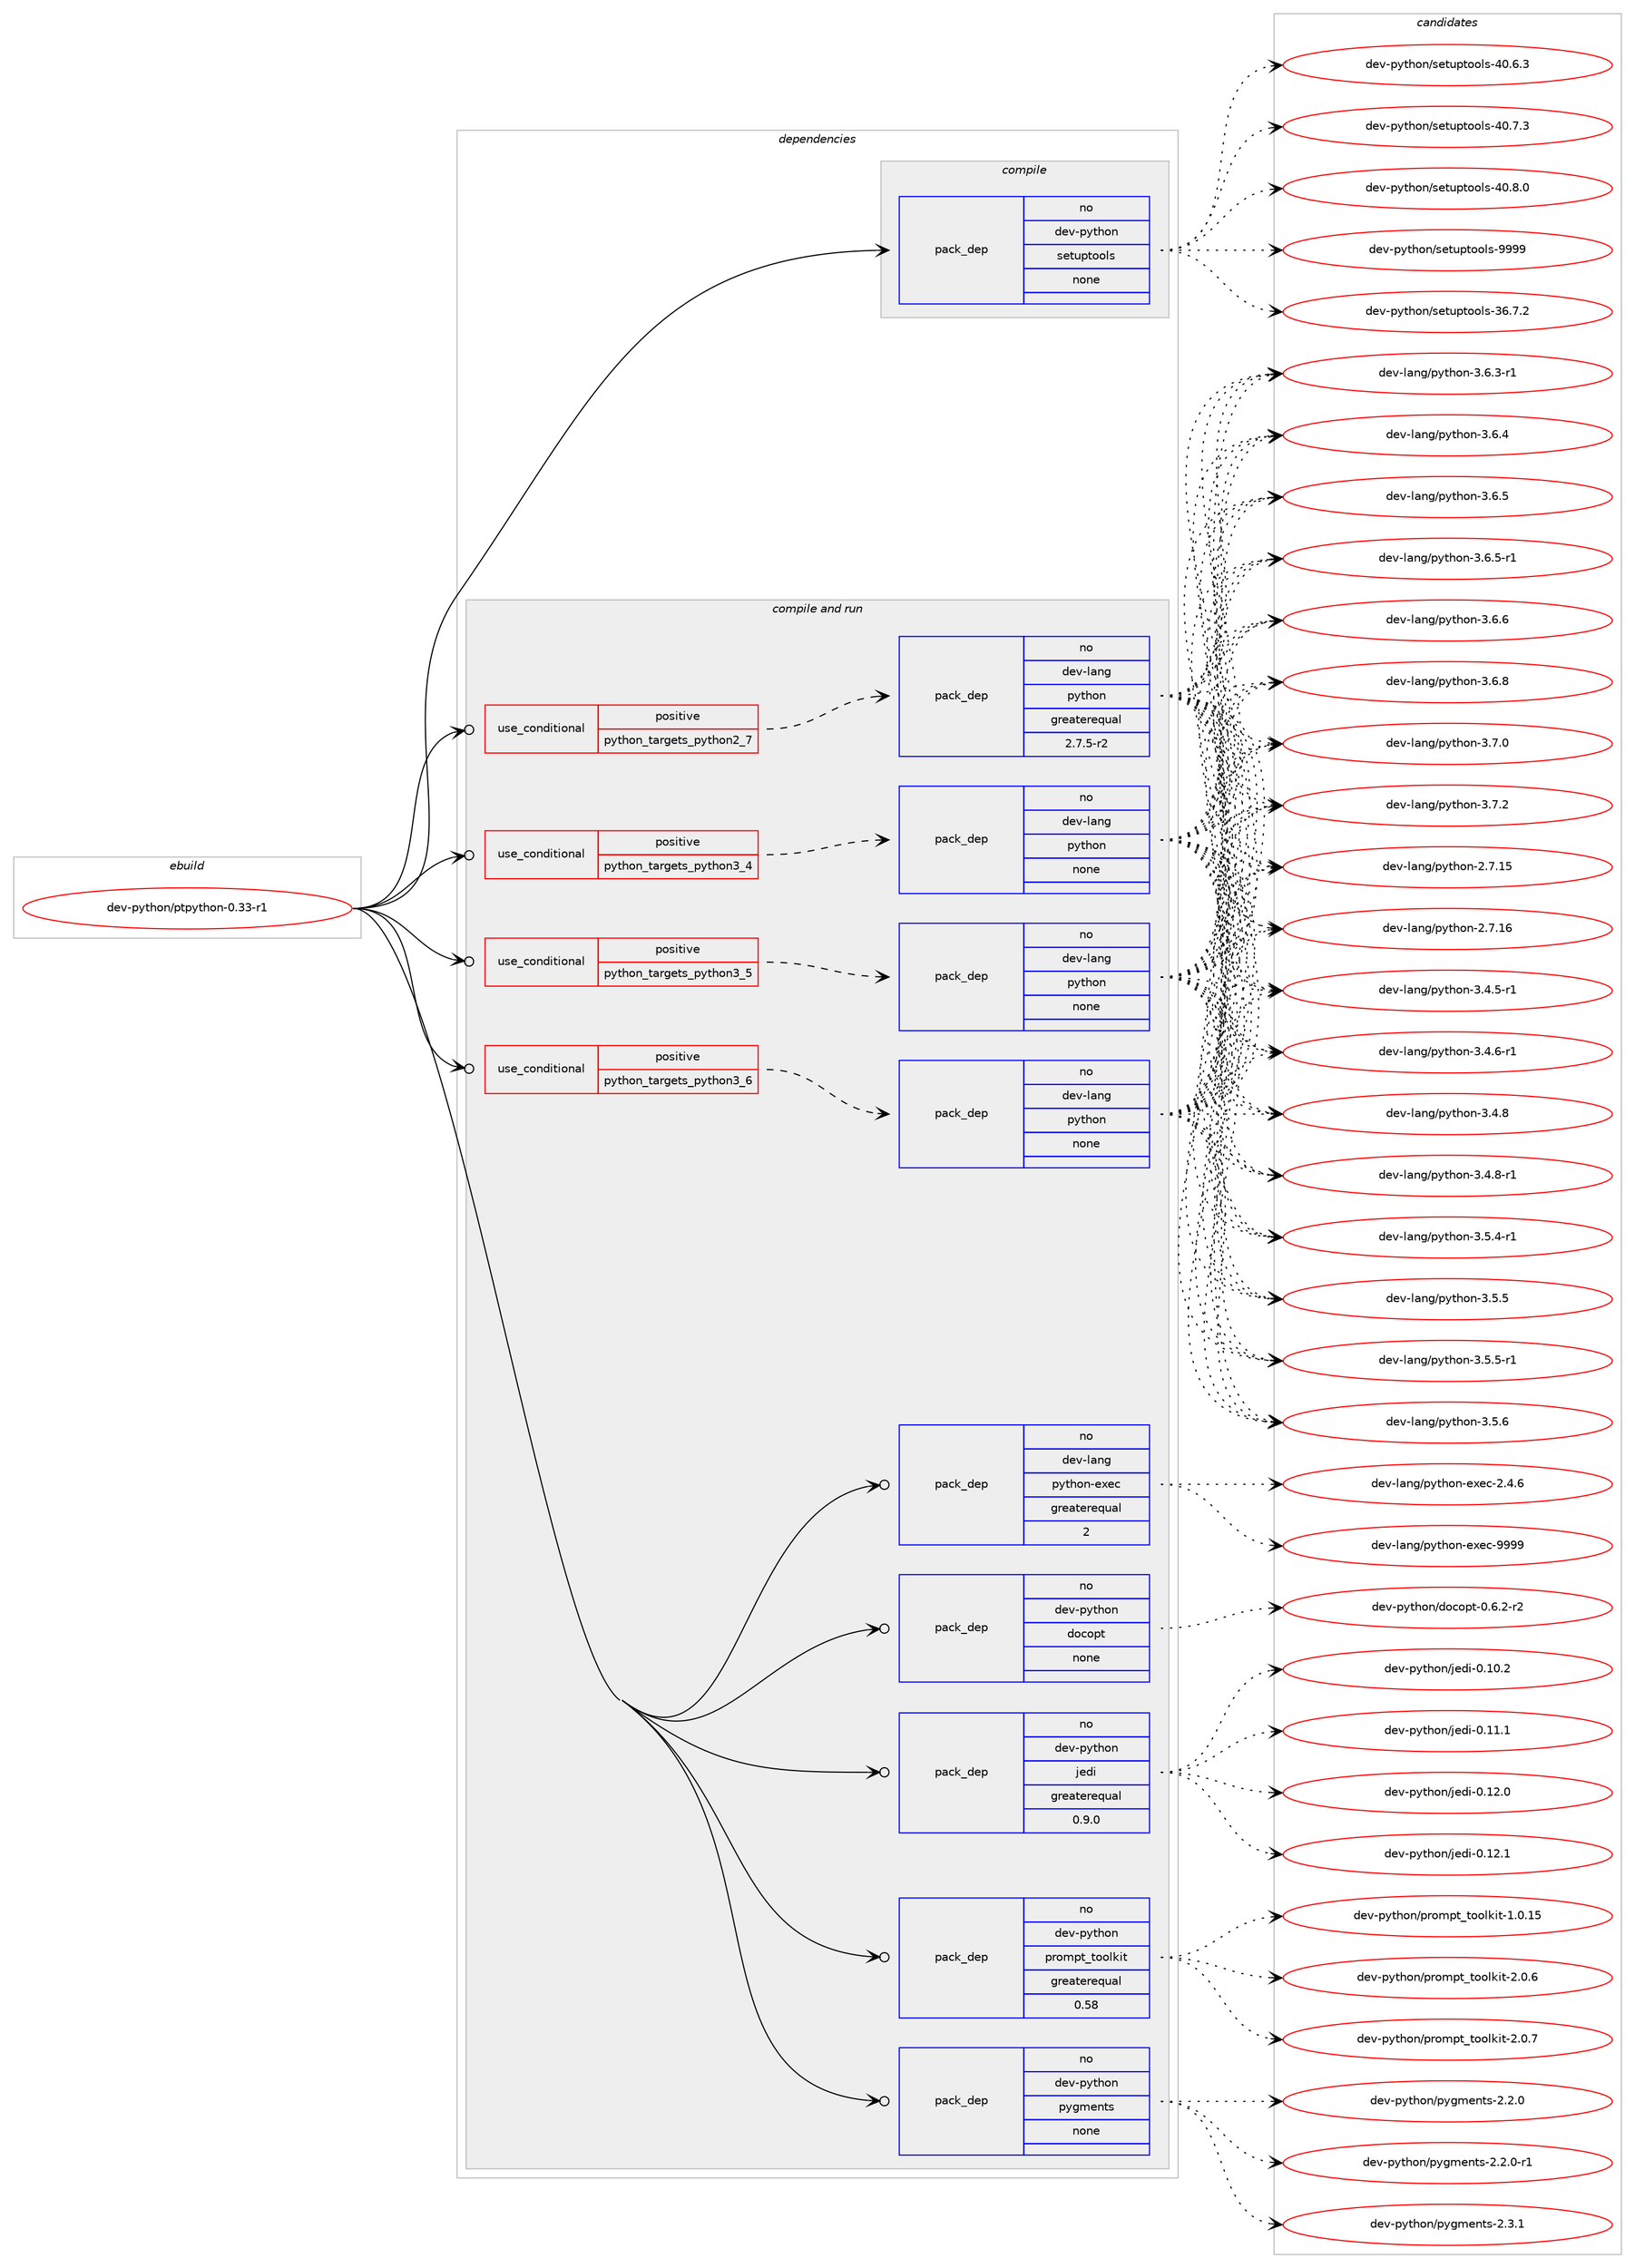 digraph prolog {

# *************
# Graph options
# *************

newrank=true;
concentrate=true;
compound=true;
graph [rankdir=LR,fontname=Helvetica,fontsize=10,ranksep=1.5];#, ranksep=2.5, nodesep=0.2];
edge  [arrowhead=vee];
node  [fontname=Helvetica,fontsize=10];

# **********
# The ebuild
# **********

subgraph cluster_leftcol {
color=gray;
rank=same;
label=<<i>ebuild</i>>;
id [label="dev-python/ptpython-0.33-r1", color=red, width=4, href="../dev-python/ptpython-0.33-r1.svg"];
}

# ****************
# The dependencies
# ****************

subgraph cluster_midcol {
color=gray;
label=<<i>dependencies</i>>;
subgraph cluster_compile {
fillcolor="#eeeeee";
style=filled;
label=<<i>compile</i>>;
subgraph pack1023697 {
dependency1426996 [label=<<TABLE BORDER="0" CELLBORDER="1" CELLSPACING="0" CELLPADDING="4" WIDTH="220"><TR><TD ROWSPAN="6" CELLPADDING="30">pack_dep</TD></TR><TR><TD WIDTH="110">no</TD></TR><TR><TD>dev-python</TD></TR><TR><TD>setuptools</TD></TR><TR><TD>none</TD></TR><TR><TD></TD></TR></TABLE>>, shape=none, color=blue];
}
id:e -> dependency1426996:w [weight=20,style="solid",arrowhead="vee"];
}
subgraph cluster_compileandrun {
fillcolor="#eeeeee";
style=filled;
label=<<i>compile and run</i>>;
subgraph cond379985 {
dependency1426997 [label=<<TABLE BORDER="0" CELLBORDER="1" CELLSPACING="0" CELLPADDING="4"><TR><TD ROWSPAN="3" CELLPADDING="10">use_conditional</TD></TR><TR><TD>positive</TD></TR><TR><TD>python_targets_python2_7</TD></TR></TABLE>>, shape=none, color=red];
subgraph pack1023698 {
dependency1426998 [label=<<TABLE BORDER="0" CELLBORDER="1" CELLSPACING="0" CELLPADDING="4" WIDTH="220"><TR><TD ROWSPAN="6" CELLPADDING="30">pack_dep</TD></TR><TR><TD WIDTH="110">no</TD></TR><TR><TD>dev-lang</TD></TR><TR><TD>python</TD></TR><TR><TD>greaterequal</TD></TR><TR><TD>2.7.5-r2</TD></TR></TABLE>>, shape=none, color=blue];
}
dependency1426997:e -> dependency1426998:w [weight=20,style="dashed",arrowhead="vee"];
}
id:e -> dependency1426997:w [weight=20,style="solid",arrowhead="odotvee"];
subgraph cond379986 {
dependency1426999 [label=<<TABLE BORDER="0" CELLBORDER="1" CELLSPACING="0" CELLPADDING="4"><TR><TD ROWSPAN="3" CELLPADDING="10">use_conditional</TD></TR><TR><TD>positive</TD></TR><TR><TD>python_targets_python3_4</TD></TR></TABLE>>, shape=none, color=red];
subgraph pack1023699 {
dependency1427000 [label=<<TABLE BORDER="0" CELLBORDER="1" CELLSPACING="0" CELLPADDING="4" WIDTH="220"><TR><TD ROWSPAN="6" CELLPADDING="30">pack_dep</TD></TR><TR><TD WIDTH="110">no</TD></TR><TR><TD>dev-lang</TD></TR><TR><TD>python</TD></TR><TR><TD>none</TD></TR><TR><TD></TD></TR></TABLE>>, shape=none, color=blue];
}
dependency1426999:e -> dependency1427000:w [weight=20,style="dashed",arrowhead="vee"];
}
id:e -> dependency1426999:w [weight=20,style="solid",arrowhead="odotvee"];
subgraph cond379987 {
dependency1427001 [label=<<TABLE BORDER="0" CELLBORDER="1" CELLSPACING="0" CELLPADDING="4"><TR><TD ROWSPAN="3" CELLPADDING="10">use_conditional</TD></TR><TR><TD>positive</TD></TR><TR><TD>python_targets_python3_5</TD></TR></TABLE>>, shape=none, color=red];
subgraph pack1023700 {
dependency1427002 [label=<<TABLE BORDER="0" CELLBORDER="1" CELLSPACING="0" CELLPADDING="4" WIDTH="220"><TR><TD ROWSPAN="6" CELLPADDING="30">pack_dep</TD></TR><TR><TD WIDTH="110">no</TD></TR><TR><TD>dev-lang</TD></TR><TR><TD>python</TD></TR><TR><TD>none</TD></TR><TR><TD></TD></TR></TABLE>>, shape=none, color=blue];
}
dependency1427001:e -> dependency1427002:w [weight=20,style="dashed",arrowhead="vee"];
}
id:e -> dependency1427001:w [weight=20,style="solid",arrowhead="odotvee"];
subgraph cond379988 {
dependency1427003 [label=<<TABLE BORDER="0" CELLBORDER="1" CELLSPACING="0" CELLPADDING="4"><TR><TD ROWSPAN="3" CELLPADDING="10">use_conditional</TD></TR><TR><TD>positive</TD></TR><TR><TD>python_targets_python3_6</TD></TR></TABLE>>, shape=none, color=red];
subgraph pack1023701 {
dependency1427004 [label=<<TABLE BORDER="0" CELLBORDER="1" CELLSPACING="0" CELLPADDING="4" WIDTH="220"><TR><TD ROWSPAN="6" CELLPADDING="30">pack_dep</TD></TR><TR><TD WIDTH="110">no</TD></TR><TR><TD>dev-lang</TD></TR><TR><TD>python</TD></TR><TR><TD>none</TD></TR><TR><TD></TD></TR></TABLE>>, shape=none, color=blue];
}
dependency1427003:e -> dependency1427004:w [weight=20,style="dashed",arrowhead="vee"];
}
id:e -> dependency1427003:w [weight=20,style="solid",arrowhead="odotvee"];
subgraph pack1023702 {
dependency1427005 [label=<<TABLE BORDER="0" CELLBORDER="1" CELLSPACING="0" CELLPADDING="4" WIDTH="220"><TR><TD ROWSPAN="6" CELLPADDING="30">pack_dep</TD></TR><TR><TD WIDTH="110">no</TD></TR><TR><TD>dev-lang</TD></TR><TR><TD>python-exec</TD></TR><TR><TD>greaterequal</TD></TR><TR><TD>2</TD></TR></TABLE>>, shape=none, color=blue];
}
id:e -> dependency1427005:w [weight=20,style="solid",arrowhead="odotvee"];
subgraph pack1023703 {
dependency1427006 [label=<<TABLE BORDER="0" CELLBORDER="1" CELLSPACING="0" CELLPADDING="4" WIDTH="220"><TR><TD ROWSPAN="6" CELLPADDING="30">pack_dep</TD></TR><TR><TD WIDTH="110">no</TD></TR><TR><TD>dev-python</TD></TR><TR><TD>docopt</TD></TR><TR><TD>none</TD></TR><TR><TD></TD></TR></TABLE>>, shape=none, color=blue];
}
id:e -> dependency1427006:w [weight=20,style="solid",arrowhead="odotvee"];
subgraph pack1023704 {
dependency1427007 [label=<<TABLE BORDER="0" CELLBORDER="1" CELLSPACING="0" CELLPADDING="4" WIDTH="220"><TR><TD ROWSPAN="6" CELLPADDING="30">pack_dep</TD></TR><TR><TD WIDTH="110">no</TD></TR><TR><TD>dev-python</TD></TR><TR><TD>jedi</TD></TR><TR><TD>greaterequal</TD></TR><TR><TD>0.9.0</TD></TR></TABLE>>, shape=none, color=blue];
}
id:e -> dependency1427007:w [weight=20,style="solid",arrowhead="odotvee"];
subgraph pack1023705 {
dependency1427008 [label=<<TABLE BORDER="0" CELLBORDER="1" CELLSPACING="0" CELLPADDING="4" WIDTH="220"><TR><TD ROWSPAN="6" CELLPADDING="30">pack_dep</TD></TR><TR><TD WIDTH="110">no</TD></TR><TR><TD>dev-python</TD></TR><TR><TD>prompt_toolkit</TD></TR><TR><TD>greaterequal</TD></TR><TR><TD>0.58</TD></TR></TABLE>>, shape=none, color=blue];
}
id:e -> dependency1427008:w [weight=20,style="solid",arrowhead="odotvee"];
subgraph pack1023706 {
dependency1427009 [label=<<TABLE BORDER="0" CELLBORDER="1" CELLSPACING="0" CELLPADDING="4" WIDTH="220"><TR><TD ROWSPAN="6" CELLPADDING="30">pack_dep</TD></TR><TR><TD WIDTH="110">no</TD></TR><TR><TD>dev-python</TD></TR><TR><TD>pygments</TD></TR><TR><TD>none</TD></TR><TR><TD></TD></TR></TABLE>>, shape=none, color=blue];
}
id:e -> dependency1427009:w [weight=20,style="solid",arrowhead="odotvee"];
}
subgraph cluster_run {
fillcolor="#eeeeee";
style=filled;
label=<<i>run</i>>;
}
}

# **************
# The candidates
# **************

subgraph cluster_choices {
rank=same;
color=gray;
label=<<i>candidates</i>>;

subgraph choice1023697 {
color=black;
nodesep=1;
choice100101118451121211161041111104711510111611711211611111110811545515446554650 [label="dev-python/setuptools-36.7.2", color=red, width=4,href="../dev-python/setuptools-36.7.2.svg"];
choice100101118451121211161041111104711510111611711211611111110811545524846544651 [label="dev-python/setuptools-40.6.3", color=red, width=4,href="../dev-python/setuptools-40.6.3.svg"];
choice100101118451121211161041111104711510111611711211611111110811545524846554651 [label="dev-python/setuptools-40.7.3", color=red, width=4,href="../dev-python/setuptools-40.7.3.svg"];
choice100101118451121211161041111104711510111611711211611111110811545524846564648 [label="dev-python/setuptools-40.8.0", color=red, width=4,href="../dev-python/setuptools-40.8.0.svg"];
choice10010111845112121116104111110471151011161171121161111111081154557575757 [label="dev-python/setuptools-9999", color=red, width=4,href="../dev-python/setuptools-9999.svg"];
dependency1426996:e -> choice100101118451121211161041111104711510111611711211611111110811545515446554650:w [style=dotted,weight="100"];
dependency1426996:e -> choice100101118451121211161041111104711510111611711211611111110811545524846544651:w [style=dotted,weight="100"];
dependency1426996:e -> choice100101118451121211161041111104711510111611711211611111110811545524846554651:w [style=dotted,weight="100"];
dependency1426996:e -> choice100101118451121211161041111104711510111611711211611111110811545524846564648:w [style=dotted,weight="100"];
dependency1426996:e -> choice10010111845112121116104111110471151011161171121161111111081154557575757:w [style=dotted,weight="100"];
}
subgraph choice1023698 {
color=black;
nodesep=1;
choice10010111845108971101034711212111610411111045504655464953 [label="dev-lang/python-2.7.15", color=red, width=4,href="../dev-lang/python-2.7.15.svg"];
choice10010111845108971101034711212111610411111045504655464954 [label="dev-lang/python-2.7.16", color=red, width=4,href="../dev-lang/python-2.7.16.svg"];
choice1001011184510897110103471121211161041111104551465246534511449 [label="dev-lang/python-3.4.5-r1", color=red, width=4,href="../dev-lang/python-3.4.5-r1.svg"];
choice1001011184510897110103471121211161041111104551465246544511449 [label="dev-lang/python-3.4.6-r1", color=red, width=4,href="../dev-lang/python-3.4.6-r1.svg"];
choice100101118451089711010347112121116104111110455146524656 [label="dev-lang/python-3.4.8", color=red, width=4,href="../dev-lang/python-3.4.8.svg"];
choice1001011184510897110103471121211161041111104551465246564511449 [label="dev-lang/python-3.4.8-r1", color=red, width=4,href="../dev-lang/python-3.4.8-r1.svg"];
choice1001011184510897110103471121211161041111104551465346524511449 [label="dev-lang/python-3.5.4-r1", color=red, width=4,href="../dev-lang/python-3.5.4-r1.svg"];
choice100101118451089711010347112121116104111110455146534653 [label="dev-lang/python-3.5.5", color=red, width=4,href="../dev-lang/python-3.5.5.svg"];
choice1001011184510897110103471121211161041111104551465346534511449 [label="dev-lang/python-3.5.5-r1", color=red, width=4,href="../dev-lang/python-3.5.5-r1.svg"];
choice100101118451089711010347112121116104111110455146534654 [label="dev-lang/python-3.5.6", color=red, width=4,href="../dev-lang/python-3.5.6.svg"];
choice1001011184510897110103471121211161041111104551465446514511449 [label="dev-lang/python-3.6.3-r1", color=red, width=4,href="../dev-lang/python-3.6.3-r1.svg"];
choice100101118451089711010347112121116104111110455146544652 [label="dev-lang/python-3.6.4", color=red, width=4,href="../dev-lang/python-3.6.4.svg"];
choice100101118451089711010347112121116104111110455146544653 [label="dev-lang/python-3.6.5", color=red, width=4,href="../dev-lang/python-3.6.5.svg"];
choice1001011184510897110103471121211161041111104551465446534511449 [label="dev-lang/python-3.6.5-r1", color=red, width=4,href="../dev-lang/python-3.6.5-r1.svg"];
choice100101118451089711010347112121116104111110455146544654 [label="dev-lang/python-3.6.6", color=red, width=4,href="../dev-lang/python-3.6.6.svg"];
choice100101118451089711010347112121116104111110455146544656 [label="dev-lang/python-3.6.8", color=red, width=4,href="../dev-lang/python-3.6.8.svg"];
choice100101118451089711010347112121116104111110455146554648 [label="dev-lang/python-3.7.0", color=red, width=4,href="../dev-lang/python-3.7.0.svg"];
choice100101118451089711010347112121116104111110455146554650 [label="dev-lang/python-3.7.2", color=red, width=4,href="../dev-lang/python-3.7.2.svg"];
dependency1426998:e -> choice10010111845108971101034711212111610411111045504655464953:w [style=dotted,weight="100"];
dependency1426998:e -> choice10010111845108971101034711212111610411111045504655464954:w [style=dotted,weight="100"];
dependency1426998:e -> choice1001011184510897110103471121211161041111104551465246534511449:w [style=dotted,weight="100"];
dependency1426998:e -> choice1001011184510897110103471121211161041111104551465246544511449:w [style=dotted,weight="100"];
dependency1426998:e -> choice100101118451089711010347112121116104111110455146524656:w [style=dotted,weight="100"];
dependency1426998:e -> choice1001011184510897110103471121211161041111104551465246564511449:w [style=dotted,weight="100"];
dependency1426998:e -> choice1001011184510897110103471121211161041111104551465346524511449:w [style=dotted,weight="100"];
dependency1426998:e -> choice100101118451089711010347112121116104111110455146534653:w [style=dotted,weight="100"];
dependency1426998:e -> choice1001011184510897110103471121211161041111104551465346534511449:w [style=dotted,weight="100"];
dependency1426998:e -> choice100101118451089711010347112121116104111110455146534654:w [style=dotted,weight="100"];
dependency1426998:e -> choice1001011184510897110103471121211161041111104551465446514511449:w [style=dotted,weight="100"];
dependency1426998:e -> choice100101118451089711010347112121116104111110455146544652:w [style=dotted,weight="100"];
dependency1426998:e -> choice100101118451089711010347112121116104111110455146544653:w [style=dotted,weight="100"];
dependency1426998:e -> choice1001011184510897110103471121211161041111104551465446534511449:w [style=dotted,weight="100"];
dependency1426998:e -> choice100101118451089711010347112121116104111110455146544654:w [style=dotted,weight="100"];
dependency1426998:e -> choice100101118451089711010347112121116104111110455146544656:w [style=dotted,weight="100"];
dependency1426998:e -> choice100101118451089711010347112121116104111110455146554648:w [style=dotted,weight="100"];
dependency1426998:e -> choice100101118451089711010347112121116104111110455146554650:w [style=dotted,weight="100"];
}
subgraph choice1023699 {
color=black;
nodesep=1;
choice10010111845108971101034711212111610411111045504655464953 [label="dev-lang/python-2.7.15", color=red, width=4,href="../dev-lang/python-2.7.15.svg"];
choice10010111845108971101034711212111610411111045504655464954 [label="dev-lang/python-2.7.16", color=red, width=4,href="../dev-lang/python-2.7.16.svg"];
choice1001011184510897110103471121211161041111104551465246534511449 [label="dev-lang/python-3.4.5-r1", color=red, width=4,href="../dev-lang/python-3.4.5-r1.svg"];
choice1001011184510897110103471121211161041111104551465246544511449 [label="dev-lang/python-3.4.6-r1", color=red, width=4,href="../dev-lang/python-3.4.6-r1.svg"];
choice100101118451089711010347112121116104111110455146524656 [label="dev-lang/python-3.4.8", color=red, width=4,href="../dev-lang/python-3.4.8.svg"];
choice1001011184510897110103471121211161041111104551465246564511449 [label="dev-lang/python-3.4.8-r1", color=red, width=4,href="../dev-lang/python-3.4.8-r1.svg"];
choice1001011184510897110103471121211161041111104551465346524511449 [label="dev-lang/python-3.5.4-r1", color=red, width=4,href="../dev-lang/python-3.5.4-r1.svg"];
choice100101118451089711010347112121116104111110455146534653 [label="dev-lang/python-3.5.5", color=red, width=4,href="../dev-lang/python-3.5.5.svg"];
choice1001011184510897110103471121211161041111104551465346534511449 [label="dev-lang/python-3.5.5-r1", color=red, width=4,href="../dev-lang/python-3.5.5-r1.svg"];
choice100101118451089711010347112121116104111110455146534654 [label="dev-lang/python-3.5.6", color=red, width=4,href="../dev-lang/python-3.5.6.svg"];
choice1001011184510897110103471121211161041111104551465446514511449 [label="dev-lang/python-3.6.3-r1", color=red, width=4,href="../dev-lang/python-3.6.3-r1.svg"];
choice100101118451089711010347112121116104111110455146544652 [label="dev-lang/python-3.6.4", color=red, width=4,href="../dev-lang/python-3.6.4.svg"];
choice100101118451089711010347112121116104111110455146544653 [label="dev-lang/python-3.6.5", color=red, width=4,href="../dev-lang/python-3.6.5.svg"];
choice1001011184510897110103471121211161041111104551465446534511449 [label="dev-lang/python-3.6.5-r1", color=red, width=4,href="../dev-lang/python-3.6.5-r1.svg"];
choice100101118451089711010347112121116104111110455146544654 [label="dev-lang/python-3.6.6", color=red, width=4,href="../dev-lang/python-3.6.6.svg"];
choice100101118451089711010347112121116104111110455146544656 [label="dev-lang/python-3.6.8", color=red, width=4,href="../dev-lang/python-3.6.8.svg"];
choice100101118451089711010347112121116104111110455146554648 [label="dev-lang/python-3.7.0", color=red, width=4,href="../dev-lang/python-3.7.0.svg"];
choice100101118451089711010347112121116104111110455146554650 [label="dev-lang/python-3.7.2", color=red, width=4,href="../dev-lang/python-3.7.2.svg"];
dependency1427000:e -> choice10010111845108971101034711212111610411111045504655464953:w [style=dotted,weight="100"];
dependency1427000:e -> choice10010111845108971101034711212111610411111045504655464954:w [style=dotted,weight="100"];
dependency1427000:e -> choice1001011184510897110103471121211161041111104551465246534511449:w [style=dotted,weight="100"];
dependency1427000:e -> choice1001011184510897110103471121211161041111104551465246544511449:w [style=dotted,weight="100"];
dependency1427000:e -> choice100101118451089711010347112121116104111110455146524656:w [style=dotted,weight="100"];
dependency1427000:e -> choice1001011184510897110103471121211161041111104551465246564511449:w [style=dotted,weight="100"];
dependency1427000:e -> choice1001011184510897110103471121211161041111104551465346524511449:w [style=dotted,weight="100"];
dependency1427000:e -> choice100101118451089711010347112121116104111110455146534653:w [style=dotted,weight="100"];
dependency1427000:e -> choice1001011184510897110103471121211161041111104551465346534511449:w [style=dotted,weight="100"];
dependency1427000:e -> choice100101118451089711010347112121116104111110455146534654:w [style=dotted,weight="100"];
dependency1427000:e -> choice1001011184510897110103471121211161041111104551465446514511449:w [style=dotted,weight="100"];
dependency1427000:e -> choice100101118451089711010347112121116104111110455146544652:w [style=dotted,weight="100"];
dependency1427000:e -> choice100101118451089711010347112121116104111110455146544653:w [style=dotted,weight="100"];
dependency1427000:e -> choice1001011184510897110103471121211161041111104551465446534511449:w [style=dotted,weight="100"];
dependency1427000:e -> choice100101118451089711010347112121116104111110455146544654:w [style=dotted,weight="100"];
dependency1427000:e -> choice100101118451089711010347112121116104111110455146544656:w [style=dotted,weight="100"];
dependency1427000:e -> choice100101118451089711010347112121116104111110455146554648:w [style=dotted,weight="100"];
dependency1427000:e -> choice100101118451089711010347112121116104111110455146554650:w [style=dotted,weight="100"];
}
subgraph choice1023700 {
color=black;
nodesep=1;
choice10010111845108971101034711212111610411111045504655464953 [label="dev-lang/python-2.7.15", color=red, width=4,href="../dev-lang/python-2.7.15.svg"];
choice10010111845108971101034711212111610411111045504655464954 [label="dev-lang/python-2.7.16", color=red, width=4,href="../dev-lang/python-2.7.16.svg"];
choice1001011184510897110103471121211161041111104551465246534511449 [label="dev-lang/python-3.4.5-r1", color=red, width=4,href="../dev-lang/python-3.4.5-r1.svg"];
choice1001011184510897110103471121211161041111104551465246544511449 [label="dev-lang/python-3.4.6-r1", color=red, width=4,href="../dev-lang/python-3.4.6-r1.svg"];
choice100101118451089711010347112121116104111110455146524656 [label="dev-lang/python-3.4.8", color=red, width=4,href="../dev-lang/python-3.4.8.svg"];
choice1001011184510897110103471121211161041111104551465246564511449 [label="dev-lang/python-3.4.8-r1", color=red, width=4,href="../dev-lang/python-3.4.8-r1.svg"];
choice1001011184510897110103471121211161041111104551465346524511449 [label="dev-lang/python-3.5.4-r1", color=red, width=4,href="../dev-lang/python-3.5.4-r1.svg"];
choice100101118451089711010347112121116104111110455146534653 [label="dev-lang/python-3.5.5", color=red, width=4,href="../dev-lang/python-3.5.5.svg"];
choice1001011184510897110103471121211161041111104551465346534511449 [label="dev-lang/python-3.5.5-r1", color=red, width=4,href="../dev-lang/python-3.5.5-r1.svg"];
choice100101118451089711010347112121116104111110455146534654 [label="dev-lang/python-3.5.6", color=red, width=4,href="../dev-lang/python-3.5.6.svg"];
choice1001011184510897110103471121211161041111104551465446514511449 [label="dev-lang/python-3.6.3-r1", color=red, width=4,href="../dev-lang/python-3.6.3-r1.svg"];
choice100101118451089711010347112121116104111110455146544652 [label="dev-lang/python-3.6.4", color=red, width=4,href="../dev-lang/python-3.6.4.svg"];
choice100101118451089711010347112121116104111110455146544653 [label="dev-lang/python-3.6.5", color=red, width=4,href="../dev-lang/python-3.6.5.svg"];
choice1001011184510897110103471121211161041111104551465446534511449 [label="dev-lang/python-3.6.5-r1", color=red, width=4,href="../dev-lang/python-3.6.5-r1.svg"];
choice100101118451089711010347112121116104111110455146544654 [label="dev-lang/python-3.6.6", color=red, width=4,href="../dev-lang/python-3.6.6.svg"];
choice100101118451089711010347112121116104111110455146544656 [label="dev-lang/python-3.6.8", color=red, width=4,href="../dev-lang/python-3.6.8.svg"];
choice100101118451089711010347112121116104111110455146554648 [label="dev-lang/python-3.7.0", color=red, width=4,href="../dev-lang/python-3.7.0.svg"];
choice100101118451089711010347112121116104111110455146554650 [label="dev-lang/python-3.7.2", color=red, width=4,href="../dev-lang/python-3.7.2.svg"];
dependency1427002:e -> choice10010111845108971101034711212111610411111045504655464953:w [style=dotted,weight="100"];
dependency1427002:e -> choice10010111845108971101034711212111610411111045504655464954:w [style=dotted,weight="100"];
dependency1427002:e -> choice1001011184510897110103471121211161041111104551465246534511449:w [style=dotted,weight="100"];
dependency1427002:e -> choice1001011184510897110103471121211161041111104551465246544511449:w [style=dotted,weight="100"];
dependency1427002:e -> choice100101118451089711010347112121116104111110455146524656:w [style=dotted,weight="100"];
dependency1427002:e -> choice1001011184510897110103471121211161041111104551465246564511449:w [style=dotted,weight="100"];
dependency1427002:e -> choice1001011184510897110103471121211161041111104551465346524511449:w [style=dotted,weight="100"];
dependency1427002:e -> choice100101118451089711010347112121116104111110455146534653:w [style=dotted,weight="100"];
dependency1427002:e -> choice1001011184510897110103471121211161041111104551465346534511449:w [style=dotted,weight="100"];
dependency1427002:e -> choice100101118451089711010347112121116104111110455146534654:w [style=dotted,weight="100"];
dependency1427002:e -> choice1001011184510897110103471121211161041111104551465446514511449:w [style=dotted,weight="100"];
dependency1427002:e -> choice100101118451089711010347112121116104111110455146544652:w [style=dotted,weight="100"];
dependency1427002:e -> choice100101118451089711010347112121116104111110455146544653:w [style=dotted,weight="100"];
dependency1427002:e -> choice1001011184510897110103471121211161041111104551465446534511449:w [style=dotted,weight="100"];
dependency1427002:e -> choice100101118451089711010347112121116104111110455146544654:w [style=dotted,weight="100"];
dependency1427002:e -> choice100101118451089711010347112121116104111110455146544656:w [style=dotted,weight="100"];
dependency1427002:e -> choice100101118451089711010347112121116104111110455146554648:w [style=dotted,weight="100"];
dependency1427002:e -> choice100101118451089711010347112121116104111110455146554650:w [style=dotted,weight="100"];
}
subgraph choice1023701 {
color=black;
nodesep=1;
choice10010111845108971101034711212111610411111045504655464953 [label="dev-lang/python-2.7.15", color=red, width=4,href="../dev-lang/python-2.7.15.svg"];
choice10010111845108971101034711212111610411111045504655464954 [label="dev-lang/python-2.7.16", color=red, width=4,href="../dev-lang/python-2.7.16.svg"];
choice1001011184510897110103471121211161041111104551465246534511449 [label="dev-lang/python-3.4.5-r1", color=red, width=4,href="../dev-lang/python-3.4.5-r1.svg"];
choice1001011184510897110103471121211161041111104551465246544511449 [label="dev-lang/python-3.4.6-r1", color=red, width=4,href="../dev-lang/python-3.4.6-r1.svg"];
choice100101118451089711010347112121116104111110455146524656 [label="dev-lang/python-3.4.8", color=red, width=4,href="../dev-lang/python-3.4.8.svg"];
choice1001011184510897110103471121211161041111104551465246564511449 [label="dev-lang/python-3.4.8-r1", color=red, width=4,href="../dev-lang/python-3.4.8-r1.svg"];
choice1001011184510897110103471121211161041111104551465346524511449 [label="dev-lang/python-3.5.4-r1", color=red, width=4,href="../dev-lang/python-3.5.4-r1.svg"];
choice100101118451089711010347112121116104111110455146534653 [label="dev-lang/python-3.5.5", color=red, width=4,href="../dev-lang/python-3.5.5.svg"];
choice1001011184510897110103471121211161041111104551465346534511449 [label="dev-lang/python-3.5.5-r1", color=red, width=4,href="../dev-lang/python-3.5.5-r1.svg"];
choice100101118451089711010347112121116104111110455146534654 [label="dev-lang/python-3.5.6", color=red, width=4,href="../dev-lang/python-3.5.6.svg"];
choice1001011184510897110103471121211161041111104551465446514511449 [label="dev-lang/python-3.6.3-r1", color=red, width=4,href="../dev-lang/python-3.6.3-r1.svg"];
choice100101118451089711010347112121116104111110455146544652 [label="dev-lang/python-3.6.4", color=red, width=4,href="../dev-lang/python-3.6.4.svg"];
choice100101118451089711010347112121116104111110455146544653 [label="dev-lang/python-3.6.5", color=red, width=4,href="../dev-lang/python-3.6.5.svg"];
choice1001011184510897110103471121211161041111104551465446534511449 [label="dev-lang/python-3.6.5-r1", color=red, width=4,href="../dev-lang/python-3.6.5-r1.svg"];
choice100101118451089711010347112121116104111110455146544654 [label="dev-lang/python-3.6.6", color=red, width=4,href="../dev-lang/python-3.6.6.svg"];
choice100101118451089711010347112121116104111110455146544656 [label="dev-lang/python-3.6.8", color=red, width=4,href="../dev-lang/python-3.6.8.svg"];
choice100101118451089711010347112121116104111110455146554648 [label="dev-lang/python-3.7.0", color=red, width=4,href="../dev-lang/python-3.7.0.svg"];
choice100101118451089711010347112121116104111110455146554650 [label="dev-lang/python-3.7.2", color=red, width=4,href="../dev-lang/python-3.7.2.svg"];
dependency1427004:e -> choice10010111845108971101034711212111610411111045504655464953:w [style=dotted,weight="100"];
dependency1427004:e -> choice10010111845108971101034711212111610411111045504655464954:w [style=dotted,weight="100"];
dependency1427004:e -> choice1001011184510897110103471121211161041111104551465246534511449:w [style=dotted,weight="100"];
dependency1427004:e -> choice1001011184510897110103471121211161041111104551465246544511449:w [style=dotted,weight="100"];
dependency1427004:e -> choice100101118451089711010347112121116104111110455146524656:w [style=dotted,weight="100"];
dependency1427004:e -> choice1001011184510897110103471121211161041111104551465246564511449:w [style=dotted,weight="100"];
dependency1427004:e -> choice1001011184510897110103471121211161041111104551465346524511449:w [style=dotted,weight="100"];
dependency1427004:e -> choice100101118451089711010347112121116104111110455146534653:w [style=dotted,weight="100"];
dependency1427004:e -> choice1001011184510897110103471121211161041111104551465346534511449:w [style=dotted,weight="100"];
dependency1427004:e -> choice100101118451089711010347112121116104111110455146534654:w [style=dotted,weight="100"];
dependency1427004:e -> choice1001011184510897110103471121211161041111104551465446514511449:w [style=dotted,weight="100"];
dependency1427004:e -> choice100101118451089711010347112121116104111110455146544652:w [style=dotted,weight="100"];
dependency1427004:e -> choice100101118451089711010347112121116104111110455146544653:w [style=dotted,weight="100"];
dependency1427004:e -> choice1001011184510897110103471121211161041111104551465446534511449:w [style=dotted,weight="100"];
dependency1427004:e -> choice100101118451089711010347112121116104111110455146544654:w [style=dotted,weight="100"];
dependency1427004:e -> choice100101118451089711010347112121116104111110455146544656:w [style=dotted,weight="100"];
dependency1427004:e -> choice100101118451089711010347112121116104111110455146554648:w [style=dotted,weight="100"];
dependency1427004:e -> choice100101118451089711010347112121116104111110455146554650:w [style=dotted,weight="100"];
}
subgraph choice1023702 {
color=black;
nodesep=1;
choice1001011184510897110103471121211161041111104510112010199455046524654 [label="dev-lang/python-exec-2.4.6", color=red, width=4,href="../dev-lang/python-exec-2.4.6.svg"];
choice10010111845108971101034711212111610411111045101120101994557575757 [label="dev-lang/python-exec-9999", color=red, width=4,href="../dev-lang/python-exec-9999.svg"];
dependency1427005:e -> choice1001011184510897110103471121211161041111104510112010199455046524654:w [style=dotted,weight="100"];
dependency1427005:e -> choice10010111845108971101034711212111610411111045101120101994557575757:w [style=dotted,weight="100"];
}
subgraph choice1023703 {
color=black;
nodesep=1;
choice1001011184511212111610411111047100111991111121164548465446504511450 [label="dev-python/docopt-0.6.2-r2", color=red, width=4,href="../dev-python/docopt-0.6.2-r2.svg"];
dependency1427006:e -> choice1001011184511212111610411111047100111991111121164548465446504511450:w [style=dotted,weight="100"];
}
subgraph choice1023704 {
color=black;
nodesep=1;
choice100101118451121211161041111104710610110010545484649484650 [label="dev-python/jedi-0.10.2", color=red, width=4,href="../dev-python/jedi-0.10.2.svg"];
choice100101118451121211161041111104710610110010545484649494649 [label="dev-python/jedi-0.11.1", color=red, width=4,href="../dev-python/jedi-0.11.1.svg"];
choice100101118451121211161041111104710610110010545484649504648 [label="dev-python/jedi-0.12.0", color=red, width=4,href="../dev-python/jedi-0.12.0.svg"];
choice100101118451121211161041111104710610110010545484649504649 [label="dev-python/jedi-0.12.1", color=red, width=4,href="../dev-python/jedi-0.12.1.svg"];
dependency1427007:e -> choice100101118451121211161041111104710610110010545484649484650:w [style=dotted,weight="100"];
dependency1427007:e -> choice100101118451121211161041111104710610110010545484649494649:w [style=dotted,weight="100"];
dependency1427007:e -> choice100101118451121211161041111104710610110010545484649504648:w [style=dotted,weight="100"];
dependency1427007:e -> choice100101118451121211161041111104710610110010545484649504649:w [style=dotted,weight="100"];
}
subgraph choice1023705 {
color=black;
nodesep=1;
choice10010111845112121116104111110471121141111091121169511611111110810710511645494648464953 [label="dev-python/prompt_toolkit-1.0.15", color=red, width=4,href="../dev-python/prompt_toolkit-1.0.15.svg"];
choice100101118451121211161041111104711211411110911211695116111111108107105116455046484654 [label="dev-python/prompt_toolkit-2.0.6", color=red, width=4,href="../dev-python/prompt_toolkit-2.0.6.svg"];
choice100101118451121211161041111104711211411110911211695116111111108107105116455046484655 [label="dev-python/prompt_toolkit-2.0.7", color=red, width=4,href="../dev-python/prompt_toolkit-2.0.7.svg"];
dependency1427008:e -> choice10010111845112121116104111110471121141111091121169511611111110810710511645494648464953:w [style=dotted,weight="100"];
dependency1427008:e -> choice100101118451121211161041111104711211411110911211695116111111108107105116455046484654:w [style=dotted,weight="100"];
dependency1427008:e -> choice100101118451121211161041111104711211411110911211695116111111108107105116455046484655:w [style=dotted,weight="100"];
}
subgraph choice1023706 {
color=black;
nodesep=1;
choice1001011184511212111610411111047112121103109101110116115455046504648 [label="dev-python/pygments-2.2.0", color=red, width=4,href="../dev-python/pygments-2.2.0.svg"];
choice10010111845112121116104111110471121211031091011101161154550465046484511449 [label="dev-python/pygments-2.2.0-r1", color=red, width=4,href="../dev-python/pygments-2.2.0-r1.svg"];
choice1001011184511212111610411111047112121103109101110116115455046514649 [label="dev-python/pygments-2.3.1", color=red, width=4,href="../dev-python/pygments-2.3.1.svg"];
dependency1427009:e -> choice1001011184511212111610411111047112121103109101110116115455046504648:w [style=dotted,weight="100"];
dependency1427009:e -> choice10010111845112121116104111110471121211031091011101161154550465046484511449:w [style=dotted,weight="100"];
dependency1427009:e -> choice1001011184511212111610411111047112121103109101110116115455046514649:w [style=dotted,weight="100"];
}
}

}
